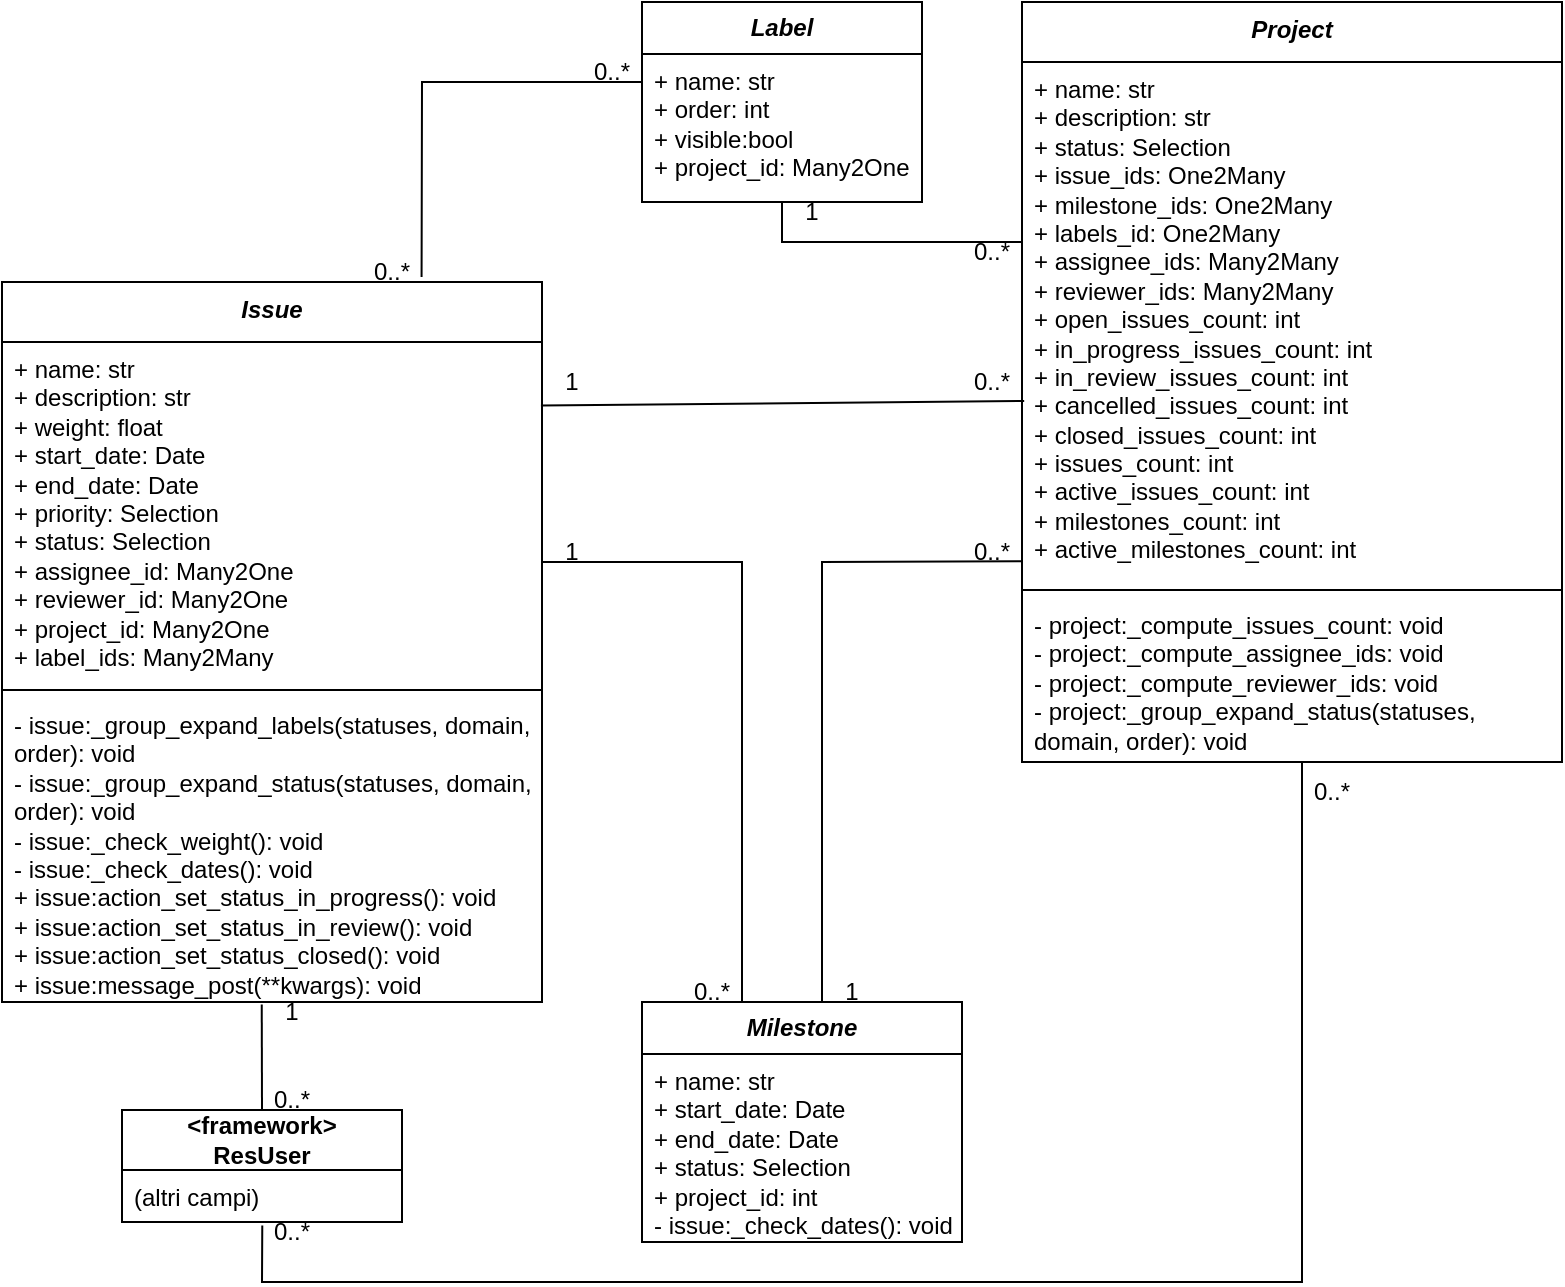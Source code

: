 <mxfile version="24.5.3" type="device">
  <diagram name="Pagina-1" id="Ro-DHsbGZq3gxO1mUHvc">
    <mxGraphModel dx="1430" dy="825" grid="1" gridSize="10" guides="1" tooltips="1" connect="1" arrows="1" fold="1" page="1" pageScale="1" pageWidth="827" pageHeight="1169" math="0" shadow="0">
      <root>
        <mxCell id="0" />
        <mxCell id="1" parent="0" />
        <mxCell id="qUuAcU4v8W_62VsbhcYh-14" value="&lt;i&gt;Issue&lt;/i&gt;" style="swimlane;fontStyle=1;align=center;verticalAlign=top;childLayout=stackLayout;horizontal=1;startSize=30;horizontalStack=0;resizeParent=1;resizeParentMax=0;resizeLast=0;collapsible=1;marginBottom=0;whiteSpace=wrap;html=1;" parent="1" vertex="1">
          <mxGeometry x="30" y="220" width="270" height="360" as="geometry" />
        </mxCell>
        <mxCell id="qUuAcU4v8W_62VsbhcYh-15" value="+ name: str&lt;br&gt;+ description: str&lt;br&gt;+ weight: float&lt;br&gt;+ start_date: Date&lt;br&gt;+ end_date: Date&lt;br&gt;+ priority: Selection&lt;br&gt;+ status: Selection&lt;br&gt;+ assignee_id: Many2One&lt;br&gt;+ reviewer_id: Many2One&lt;br&gt;+ project_id: Many2One&lt;br&gt;+ label_ids: Many2Many" style="text;strokeColor=none;fillColor=none;align=left;verticalAlign=top;spacingLeft=4;spacingRight=4;overflow=hidden;rotatable=0;points=[[0,0.5],[1,0.5]];portConstraint=eastwest;whiteSpace=wrap;html=1;" parent="qUuAcU4v8W_62VsbhcYh-14" vertex="1">
          <mxGeometry y="30" width="270" height="170" as="geometry" />
        </mxCell>
        <mxCell id="qUuAcU4v8W_62VsbhcYh-16" value="" style="line;strokeWidth=1;fillColor=none;align=left;verticalAlign=middle;spacingTop=-1;spacingLeft=3;spacingRight=3;rotatable=0;labelPosition=right;points=[];portConstraint=eastwest;strokeColor=inherit;" parent="qUuAcU4v8W_62VsbhcYh-14" vertex="1">
          <mxGeometry y="200" width="270" height="8" as="geometry" />
        </mxCell>
        <mxCell id="qUuAcU4v8W_62VsbhcYh-17" value="- issue:_group_expand_labels(statuses, domain, order): void&lt;br&gt;- issue:_group_expand_status(statuses, domain, order): void&lt;br&gt;- issue:_check_weight(): void&lt;div&gt;- issue:_check_dates(): void&lt;br&gt;+ issue:action_set_status_in_progress(): void&lt;br&gt;+ issue:action_set_status_in_review(): void&lt;br&gt;+ issue:action_set_status_closed(): void&lt;br&gt;+ issue:message_post(**kwargs): void&lt;/div&gt;" style="text;strokeColor=none;fillColor=none;align=left;verticalAlign=top;spacingLeft=4;spacingRight=4;overflow=hidden;rotatable=0;points=[[0,0.5],[1,0.5]];portConstraint=eastwest;whiteSpace=wrap;html=1;" parent="qUuAcU4v8W_62VsbhcYh-14" vertex="1">
          <mxGeometry y="208" width="270" height="152" as="geometry" />
        </mxCell>
        <mxCell id="qUuAcU4v8W_62VsbhcYh-22" value="&lt;i&gt;&lt;span&gt;Label&lt;/span&gt;&lt;/i&gt;" style="swimlane;fontStyle=1;childLayout=stackLayout;horizontal=1;startSize=26;horizontalStack=0;resizeParent=1;resizeParentMax=0;resizeLast=0;collapsible=1;marginBottom=0;whiteSpace=wrap;html=1;" parent="1" vertex="1">
          <mxGeometry x="350" y="80" width="140" height="100" as="geometry" />
        </mxCell>
        <mxCell id="qUuAcU4v8W_62VsbhcYh-23" value="+ name: str&lt;br&gt;+ order: int&lt;br&gt;+ visible:bool&lt;br&gt;+ project_id: Many2One" style="text;strokeColor=none;fillColor=none;align=left;verticalAlign=top;spacingLeft=4;spacingRight=4;overflow=hidden;rotatable=0;points=[[0,0.5],[1,0.5]];portConstraint=eastwest;whiteSpace=wrap;html=1;" parent="qUuAcU4v8W_62VsbhcYh-22" vertex="1">
          <mxGeometry y="26" width="140" height="74" as="geometry" />
        </mxCell>
        <mxCell id="qUuAcU4v8W_62VsbhcYh-26" value="&lt;i&gt;&lt;b&gt;Milestone&lt;/b&gt;&lt;/i&gt;" style="swimlane;fontStyle=0;childLayout=stackLayout;horizontal=1;startSize=26;fillColor=default;horizontalStack=0;resizeParent=1;resizeParentMax=0;resizeLast=0;collapsible=1;marginBottom=0;whiteSpace=wrap;html=1;" parent="1" vertex="1">
          <mxGeometry x="350" y="580" width="160" height="120" as="geometry" />
        </mxCell>
        <mxCell id="qUuAcU4v8W_62VsbhcYh-27" value="+ name: str&lt;br&gt;+ start_date: Date&lt;br&gt;+ end_date: Date&lt;br&gt;+ status: Selection&lt;br&gt;+ project_id: int&lt;div&gt;- issue:_check_dates(): void&lt;br&gt;&lt;/div&gt;" style="text;strokeColor=none;fillColor=none;align=left;verticalAlign=top;spacingLeft=4;spacingRight=4;overflow=hidden;rotatable=0;points=[[0,0.5],[1,0.5]];portConstraint=eastwest;whiteSpace=wrap;html=1;" parent="qUuAcU4v8W_62VsbhcYh-26" vertex="1">
          <mxGeometry y="26" width="160" height="94" as="geometry" />
        </mxCell>
        <mxCell id="qUuAcU4v8W_62VsbhcYh-30" value="&lt;i&gt;Project&lt;/i&gt;" style="swimlane;fontStyle=1;align=center;verticalAlign=top;childLayout=stackLayout;horizontal=1;startSize=30;horizontalStack=0;resizeParent=1;resizeParentMax=0;resizeLast=0;collapsible=1;marginBottom=0;whiteSpace=wrap;html=1;" parent="1" vertex="1">
          <mxGeometry x="540" y="80" width="270" height="380" as="geometry" />
        </mxCell>
        <mxCell id="qUuAcU4v8W_62VsbhcYh-31" value="+ name: str&lt;br style=&quot;border-color: var(--border-color);&quot;&gt;+ description: str&lt;br style=&quot;border-color: var(--border-color);&quot;&gt;+ status: Selection&lt;br style=&quot;border-color: var(--border-color);&quot;&gt;+ issue_ids: One2Many&lt;br style=&quot;border-color: var(--border-color);&quot;&gt;+ milestone_ids: One2Many&lt;br style=&quot;border-color: var(--border-color);&quot;&gt;+ labels_id: One2Many&lt;br style=&quot;border-color: var(--border-color);&quot;&gt;+ assignee_ids: Many2Many&lt;br style=&quot;border-color: var(--border-color);&quot;&gt;+ reviewer_ids: Many2Many&lt;br style=&quot;border-color: var(--border-color);&quot;&gt;+ open_issues_count: int&lt;br style=&quot;border-color: var(--border-color);&quot;&gt;+ in_progress_issues_count: int&lt;br style=&quot;border-color: var(--border-color);&quot;&gt;+ in_review_issues_count: int&lt;br style=&quot;border-color: var(--border-color);&quot;&gt;+ cancelled_issues_count: int&lt;br style=&quot;border-color: var(--border-color);&quot;&gt;+ closed_issues_count: int&lt;br style=&quot;border-color: var(--border-color);&quot;&gt;+ issues_count: int&lt;br style=&quot;border-color: var(--border-color);&quot;&gt;+ active_issues_count: int&lt;br style=&quot;border-color: var(--border-color);&quot;&gt;+ milestones_count: int&lt;br style=&quot;border-color: var(--border-color);&quot;&gt;+ active_milestones_count: int" style="text;strokeColor=none;fillColor=none;align=left;verticalAlign=top;spacingLeft=4;spacingRight=4;overflow=hidden;rotatable=0;points=[[0,0.5],[1,0.5]];portConstraint=eastwest;whiteSpace=wrap;html=1;" parent="qUuAcU4v8W_62VsbhcYh-30" vertex="1">
          <mxGeometry y="30" width="270" height="260" as="geometry" />
        </mxCell>
        <mxCell id="qUuAcU4v8W_62VsbhcYh-32" value="" style="line;strokeWidth=1;fillColor=none;align=left;verticalAlign=middle;spacingTop=-1;spacingLeft=3;spacingRight=3;rotatable=0;labelPosition=right;points=[];portConstraint=eastwest;strokeColor=inherit;" parent="qUuAcU4v8W_62VsbhcYh-30" vertex="1">
          <mxGeometry y="290" width="270" height="8" as="geometry" />
        </mxCell>
        <mxCell id="qUuAcU4v8W_62VsbhcYh-33" value="- project:_compute_issues_count: void&lt;br&gt;- project:_compute_assignee_ids: void&lt;br&gt;- project:_compute_reviewer_ids: void&lt;br&gt;- project:_group_expand_status(statuses, domain, order): void" style="text;strokeColor=none;fillColor=none;align=left;verticalAlign=top;spacingLeft=4;spacingRight=4;overflow=hidden;rotatable=0;points=[[0,0.5],[1,0.5]];portConstraint=eastwest;whiteSpace=wrap;html=1;" parent="qUuAcU4v8W_62VsbhcYh-30" vertex="1">
          <mxGeometry y="298" width="270" height="82" as="geometry" />
        </mxCell>
        <mxCell id="qUuAcU4v8W_62VsbhcYh-57" value="" style="endArrow=none;html=1;rounded=0;entryX=0.998;entryY=0.187;entryDx=0;entryDy=0;entryPerimeter=0;exitX=0.004;exitY=0.652;exitDx=0;exitDy=0;exitPerimeter=0;" parent="1" source="qUuAcU4v8W_62VsbhcYh-31" target="qUuAcU4v8W_62VsbhcYh-15" edge="1">
          <mxGeometry width="50" height="50" relative="1" as="geometry">
            <mxPoint x="520" y="280" as="sourcePoint" />
            <mxPoint x="570" y="230" as="targetPoint" />
          </mxGeometry>
        </mxCell>
        <mxCell id="qUuAcU4v8W_62VsbhcYh-58" value="" style="endArrow=none;html=1;rounded=0;entryX=0.777;entryY=-0.007;entryDx=0;entryDy=0;entryPerimeter=0;exitX=1;exitY=1;exitDx=0;exitDy=0;" parent="1" source="qUuAcU4v8W_62VsbhcYh-72" target="qUuAcU4v8W_62VsbhcYh-14" edge="1">
          <mxGeometry width="50" height="50" relative="1" as="geometry">
            <mxPoint x="239.94" y="152.684" as="sourcePoint" />
            <mxPoint x="309" y="290" as="targetPoint" />
            <Array as="points">
              <mxPoint x="240" y="120" />
            </Array>
          </mxGeometry>
        </mxCell>
        <mxCell id="qUuAcU4v8W_62VsbhcYh-60" value="" style="endArrow=none;html=1;rounded=0;entryX=0;entryY=0;entryDx=0;entryDy=0;" parent="1" target="qUuAcU4v8W_62VsbhcYh-73" edge="1">
          <mxGeometry width="50" height="50" relative="1" as="geometry">
            <mxPoint x="540" y="200" as="sourcePoint" />
            <mxPoint x="329" y="310" as="targetPoint" />
            <Array as="points">
              <mxPoint x="420" y="200" />
            </Array>
          </mxGeometry>
        </mxCell>
        <mxCell id="qUuAcU4v8W_62VsbhcYh-62" value="" style="endArrow=none;html=1;rounded=0;entryX=0;entryY=1;entryDx=0;entryDy=0;exitX=1;exitY=1;exitDx=0;exitDy=0;" parent="1" source="qUuAcU4v8W_62VsbhcYh-80" target="qUuAcU4v8W_62VsbhcYh-81" edge="1">
          <mxGeometry width="50" height="50" relative="1" as="geometry">
            <mxPoint x="541" y="360" as="sourcePoint" />
            <mxPoint x="300" y="361" as="targetPoint" />
            <Array as="points">
              <mxPoint x="400" y="360" />
            </Array>
          </mxGeometry>
        </mxCell>
        <mxCell id="qUuAcU4v8W_62VsbhcYh-63" value="" style="endArrow=none;html=1;rounded=0;exitX=-0.001;exitY=0.96;exitDx=0;exitDy=0;exitPerimeter=0;entryX=0;entryY=1;entryDx=0;entryDy=0;" parent="1" source="qUuAcU4v8W_62VsbhcYh-31" target="qUuAcU4v8W_62VsbhcYh-79" edge="1">
          <mxGeometry width="50" height="50" relative="1" as="geometry">
            <mxPoint x="600" y="339" as="sourcePoint" />
            <mxPoint x="440" y="360" as="targetPoint" />
            <Array as="points">
              <mxPoint x="440" y="360" />
            </Array>
          </mxGeometry>
        </mxCell>
        <mxCell id="qUuAcU4v8W_62VsbhcYh-64" value="&lt;b&gt;&amp;lt;framework&amp;gt;&lt;br&gt;ResUser&lt;/b&gt;" style="swimlane;fontStyle=0;childLayout=stackLayout;horizontal=1;startSize=30;fillColor=default;horizontalStack=0;resizeParent=1;resizeParentMax=0;resizeLast=0;collapsible=1;marginBottom=0;whiteSpace=wrap;html=1;" parent="1" vertex="1">
          <mxGeometry x="90" y="634" width="140" height="56" as="geometry" />
        </mxCell>
        <mxCell id="qUuAcU4v8W_62VsbhcYh-66" value="(altri campi)" style="text;strokeColor=none;fillColor=none;align=left;verticalAlign=top;spacingLeft=4;spacingRight=4;overflow=hidden;rotatable=0;points=[[0,0.5],[1,0.5]];portConstraint=eastwest;whiteSpace=wrap;html=1;" parent="qUuAcU4v8W_62VsbhcYh-64" vertex="1">
          <mxGeometry y="30" width="140" height="26" as="geometry" />
        </mxCell>
        <mxCell id="qUuAcU4v8W_62VsbhcYh-68" value="" style="endArrow=none;html=1;rounded=0;entryX=0.481;entryY=1.008;entryDx=0;entryDy=0;entryPerimeter=0;exitX=0.5;exitY=0;exitDx=0;exitDy=0;" parent="1" source="qUuAcU4v8W_62VsbhcYh-64" target="qUuAcU4v8W_62VsbhcYh-17" edge="1">
          <mxGeometry width="50" height="50" relative="1" as="geometry">
            <mxPoint x="610" y="349" as="sourcePoint" />
            <mxPoint x="369" y="350" as="targetPoint" />
          </mxGeometry>
        </mxCell>
        <mxCell id="qUuAcU4v8W_62VsbhcYh-69" value="0..*" style="text;html=1;strokeColor=none;fillColor=none;align=center;verticalAlign=middle;whiteSpace=wrap;rounded=0;" parent="1" vertex="1">
          <mxGeometry x="210" y="210" width="30" height="10" as="geometry" />
        </mxCell>
        <mxCell id="qUuAcU4v8W_62VsbhcYh-72" value="0..*" style="text;html=1;strokeColor=none;fillColor=none;align=center;verticalAlign=middle;whiteSpace=wrap;rounded=0;" parent="1" vertex="1">
          <mxGeometry x="320" y="110" width="30" height="10" as="geometry" />
        </mxCell>
        <mxCell id="qUuAcU4v8W_62VsbhcYh-73" value="1" style="text;html=1;strokeColor=none;fillColor=none;align=center;verticalAlign=middle;whiteSpace=wrap;rounded=0;" parent="1" vertex="1">
          <mxGeometry x="420" y="180" width="30" height="10" as="geometry" />
        </mxCell>
        <mxCell id="qUuAcU4v8W_62VsbhcYh-74" value="0..*" style="text;html=1;strokeColor=none;fillColor=none;align=center;verticalAlign=middle;whiteSpace=wrap;rounded=0;" parent="1" vertex="1">
          <mxGeometry x="510" y="200" width="30" height="10" as="geometry" />
        </mxCell>
        <mxCell id="qUuAcU4v8W_62VsbhcYh-76" value="0..*" style="text;html=1;strokeColor=none;fillColor=none;align=center;verticalAlign=middle;whiteSpace=wrap;rounded=0;" parent="1" vertex="1">
          <mxGeometry x="510" y="265" width="30" height="10" as="geometry" />
        </mxCell>
        <mxCell id="qUuAcU4v8W_62VsbhcYh-77" value="1" style="text;html=1;strokeColor=none;fillColor=none;align=center;verticalAlign=middle;whiteSpace=wrap;rounded=0;" parent="1" vertex="1">
          <mxGeometry x="300" y="265" width="30" height="10" as="geometry" />
        </mxCell>
        <mxCell id="qUuAcU4v8W_62VsbhcYh-78" value="0..*" style="text;html=1;strokeColor=none;fillColor=none;align=center;verticalAlign=middle;whiteSpace=wrap;rounded=0;" parent="1" vertex="1">
          <mxGeometry x="510" y="350" width="30" height="10" as="geometry" />
        </mxCell>
        <mxCell id="qUuAcU4v8W_62VsbhcYh-79" value="1" style="text;html=1;strokeColor=none;fillColor=none;align=center;verticalAlign=middle;whiteSpace=wrap;rounded=0;" parent="1" vertex="1">
          <mxGeometry x="440" y="570" width="30" height="10" as="geometry" />
        </mxCell>
        <mxCell id="qUuAcU4v8W_62VsbhcYh-80" value="0..*" style="text;html=1;strokeColor=none;fillColor=none;align=center;verticalAlign=middle;whiteSpace=wrap;rounded=0;" parent="1" vertex="1">
          <mxGeometry x="370" y="570" width="30" height="10" as="geometry" />
        </mxCell>
        <mxCell id="qUuAcU4v8W_62VsbhcYh-81" value="1" style="text;html=1;strokeColor=none;fillColor=none;align=center;verticalAlign=middle;whiteSpace=wrap;rounded=0;" parent="1" vertex="1">
          <mxGeometry x="300" y="350" width="30" height="10" as="geometry" />
        </mxCell>
        <mxCell id="qUuAcU4v8W_62VsbhcYh-84" value="0..*" style="text;html=1;strokeColor=none;fillColor=none;align=center;verticalAlign=middle;whiteSpace=wrap;rounded=0;" parent="1" vertex="1">
          <mxGeometry x="160" y="624" width="30" height="10" as="geometry" />
        </mxCell>
        <mxCell id="qUuAcU4v8W_62VsbhcYh-85" value="1" style="text;html=1;strokeColor=none;fillColor=none;align=center;verticalAlign=middle;whiteSpace=wrap;rounded=0;" parent="1" vertex="1">
          <mxGeometry x="160" y="580" width="30" height="10" as="geometry" />
        </mxCell>
        <mxCell id="qUuAcU4v8W_62VsbhcYh-86" value="" style="endArrow=none;html=1;rounded=0;entryX=0.501;entryY=1.066;entryDx=0;entryDy=0;entryPerimeter=0;" parent="1" target="qUuAcU4v8W_62VsbhcYh-66" edge="1">
          <mxGeometry width="50" height="50" relative="1" as="geometry">
            <mxPoint x="680" y="460" as="sourcePoint" />
            <mxPoint x="160" y="733" as="targetPoint" />
            <Array as="points">
              <mxPoint x="680" y="720" />
              <mxPoint x="160" y="720" />
            </Array>
          </mxGeometry>
        </mxCell>
        <mxCell id="qUuAcU4v8W_62VsbhcYh-87" value="0..*" style="text;html=1;strokeColor=none;fillColor=none;align=center;verticalAlign=middle;whiteSpace=wrap;rounded=0;" parent="1" vertex="1">
          <mxGeometry x="680" y="470" width="30" height="10" as="geometry" />
        </mxCell>
        <mxCell id="qUuAcU4v8W_62VsbhcYh-88" value="0..*" style="text;html=1;strokeColor=none;fillColor=none;align=center;verticalAlign=middle;whiteSpace=wrap;rounded=0;" parent="1" vertex="1">
          <mxGeometry x="160" y="690" width="30" height="10" as="geometry" />
        </mxCell>
      </root>
    </mxGraphModel>
  </diagram>
</mxfile>
